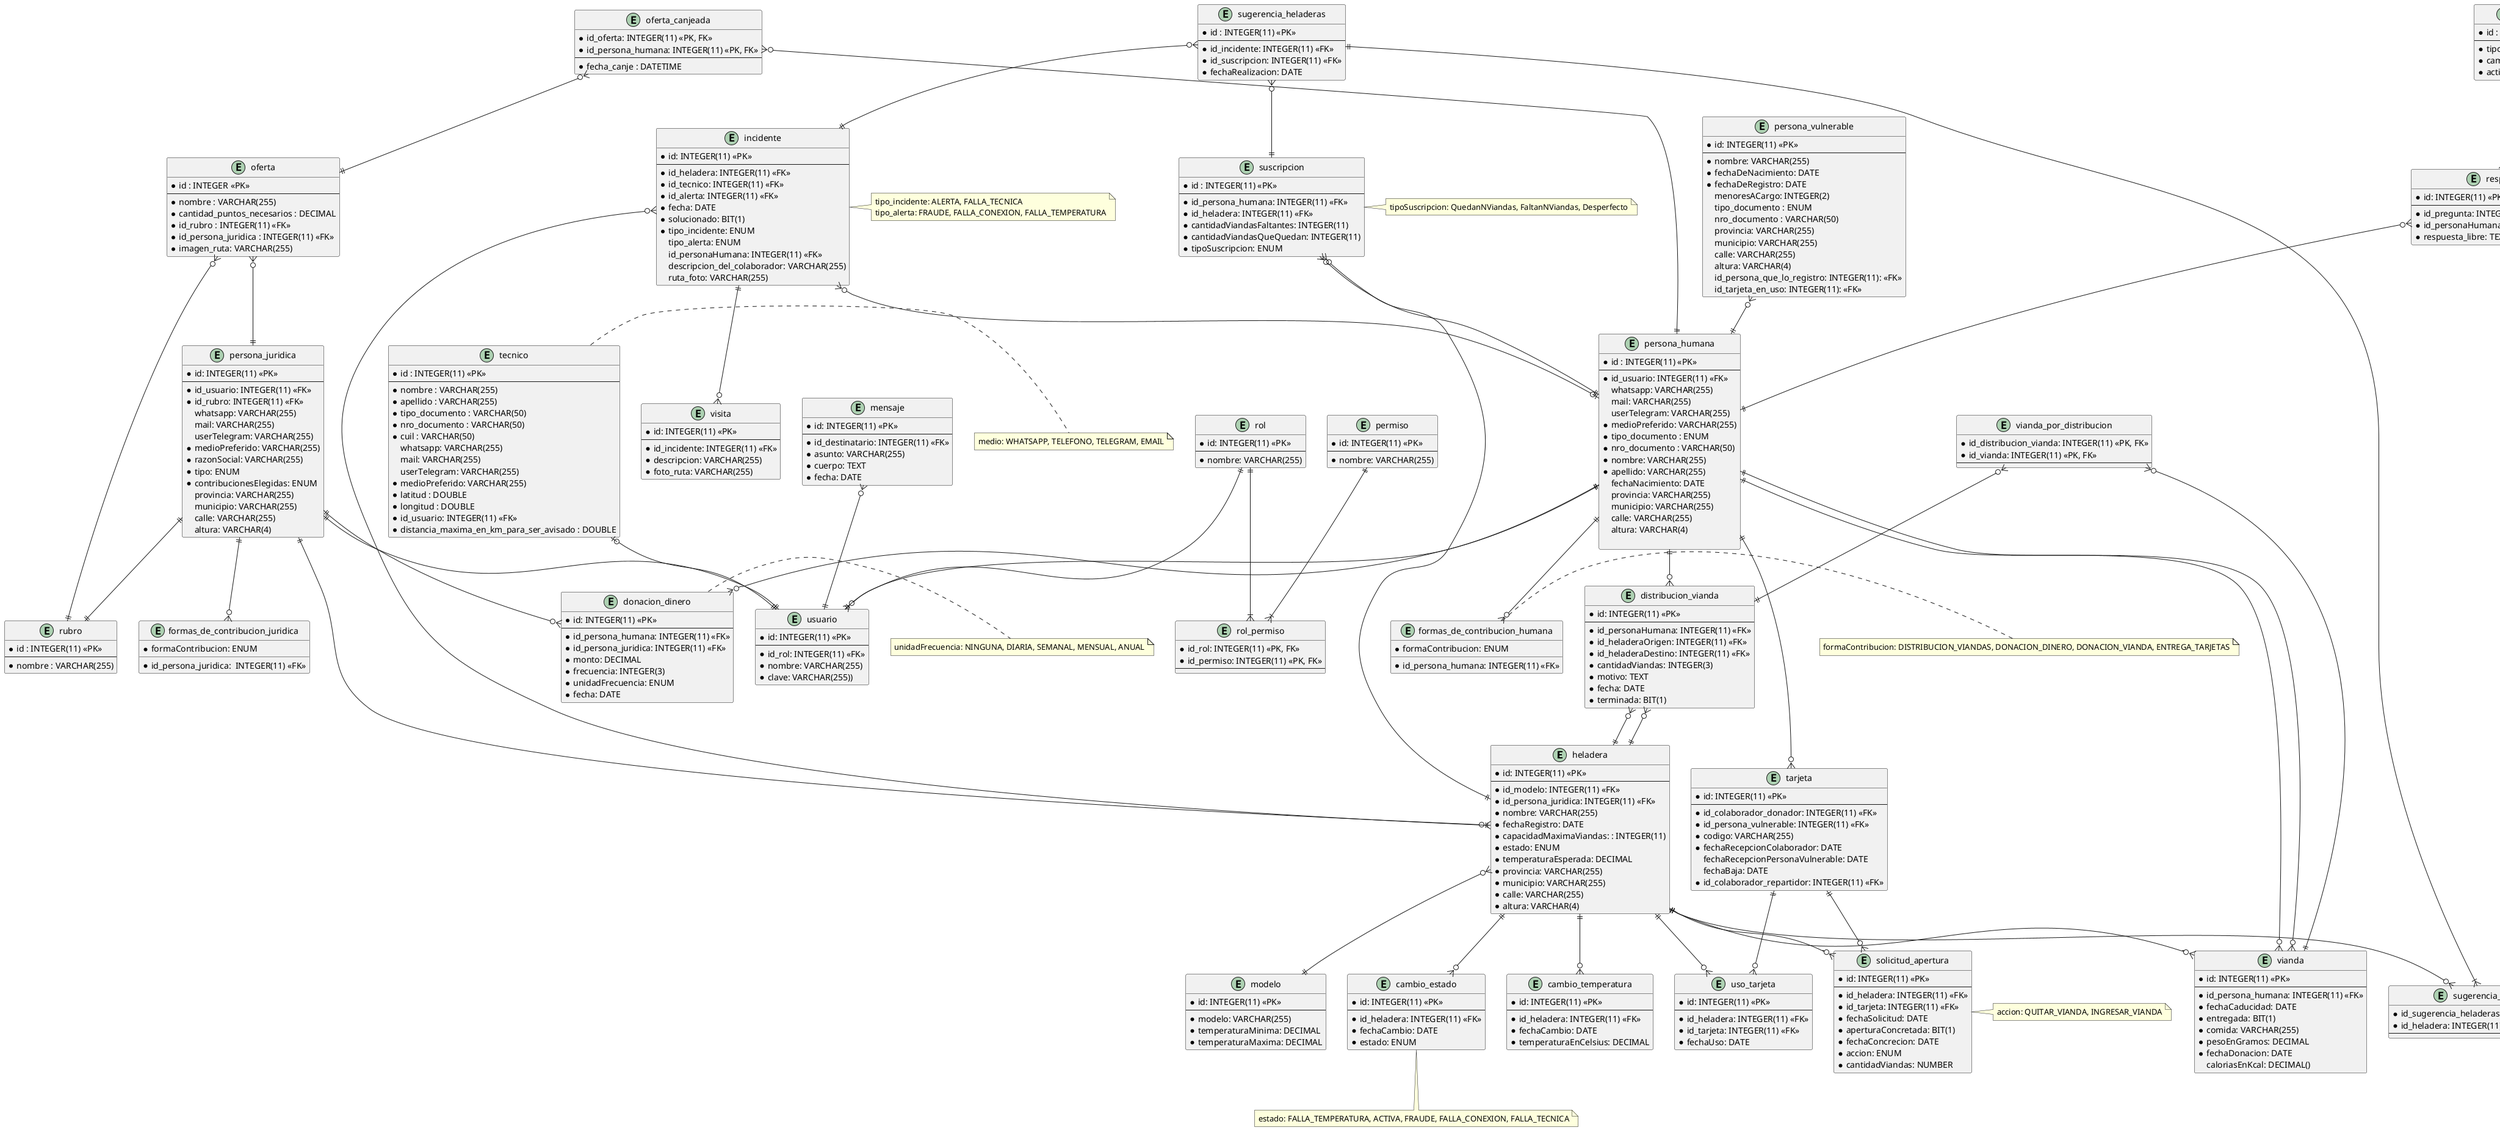 @startuml diagramaEntidadRelacion.

entity heladera {
  * id: INTEGER(11) <<PK>>
  --
  * id_modelo: INTEGER(11) <<FK>>
  * id_persona_juridica: INTEGER(11) <<FK>>
  * nombre: VARCHAR(255)
  * fechaRegistro: DATE
  * capacidadMaximaViandas: : INTEGER(11)
  * estado: ENUM
  * temperaturaEsperada: DECIMAL
  * provincia: VARCHAR(255)
  * municipio: VARCHAR(255)
  * calle: VARCHAR(255)
  * altura: VARCHAR(4)
}

entity modelo {
 * id: INTEGER(11) <<PK>>
 --
 * modelo: VARCHAR(255)
 * temperaturaMinima: DECIMAL
 * temperaturaMaxima: DECIMAL
}

entity cambio_estado {
 * id: INTEGER(11) <<PK>>
 --
 * id_heladera: INTEGER(11) <<FK>>
 * fechaCambio: DATE
 * estado: ENUM
}

note bottom
estado: FALLA_TEMPERATURA, ACTIVA, FRAUDE, FALLA_CONEXION, FALLA_TECNICA
end note

entity cambio_temperatura {
 * id: INTEGER(11) <<PK>>
 --
 * id_heladera: INTEGER(11) <<FK>>
 * fechaCambio: DATE
 * temperaturaEnCelsius: DECIMAL
}

entity solicitud_apertura {
 * id: INTEGER(11) <<PK>>
 --
 * id_heladera: INTEGER(11) <<FK>>
 * id_tarjeta: INTEGER(11) <<FK>>
 * fechaSolicitud: DATE
 * aperturaConcretada: BIT(1)
 * fechaConcrecion: DATE
 * accion: ENUM
 * cantidadViandas: NUMBER
}
note right
accion: QUITAR_VIANDA, INGRESAR_VIANDA
end note

entity tarjeta {
 * id: INTEGER(11) <<PK>>
 --
 * id_colaborador_donador: INTEGER(11) <<FK>>
 * id_persona_vulnerable: INTEGER(11) <<FK>>
 * codigo: VARCHAR(255)
 * fechaRecepcionColaborador: DATE
  fechaRecepcionPersonaVulnerable: DATE
  fechaBaja: DATE
 * id_colaborador_repartidor: INTEGER(11) <<FK>>
}

entity uso_tarjeta {
 * id: INTEGER(11) <<PK>>
 --
 * id_heladera: INTEGER(11) <<FK>>
 * id_tarjeta: INTEGER(11) <<FK>>
 * fechaUso: DATE
}

entity vianda {
 * id: INTEGER(11) <<PK>>
 --
 * id_persona_humana: INTEGER(11) <<FK>>
 * fechaCaducidad: DATE
 * entregada: BIT(1)
 * comida: VARCHAR(255)
 * pesoEnGramos: DECIMAL
 * fechaDonacion: DATE
 caloriasEnKcal: DECIMAL()
}

entity persona_vulnerable {
 * id: INTEGER(11) <<PK>>
 --
 * nombre: VARCHAR(255)
 * fechaDeNacimiento: DATE
 * fechaDeRegistro: DATE
 menoresACargo: INTEGER(2)
 tipo_documento : ENUM
 nro_documento : VARCHAR(50)
 provincia: VARCHAR(255)
 municipio: VARCHAR(255)
 calle: VARCHAR(255)
 altura: VARCHAR(4)
 id_persona_que_lo_registro: INTEGER(11): <<FK>>
 id_tarjeta_en_uso: INTEGER(11): <<FK>>
}

entity persona_humana {
  * id : INTEGER(11) <<PK>>
  --
  * id_usuario: INTEGER(11) <<FK>>
  whatsapp: VARCHAR(255)
  mail: VARCHAR(255)
  userTelegram: VARCHAR(255)
  * medioPreferido: VARCHAR(255)
  * tipo_documento : ENUM
  * nro_documento : VARCHAR(50)
  * nombre: VARCHAR(255)
  * apellido: VARCHAR(255)
  fechaNacimiento: DATE
  provincia: VARCHAR(255)
  municipio: VARCHAR(255)
  calle: VARCHAR(255)
  altura: VARCHAR(4)

}

entity formas_de_contribucion_humana {
    '* id: INTEGER(11) <<PK>>
    * id_persona_humana: INTEGER(11) <<FK>>
    * formaContribucion: ENUM
}
note right
formaContribucion: DISTRIBUCION_VIANDAS, DONACION_DINERO, DONACION_VIANDA, ENTREGA_TARJETAS
end note

entity formas_de_contribucion_juridica {
    '* id: INTEGER(11) <<PK>>
    * id_persona_juridica:  INTEGER(11) <<FK>>
    * formaContribucion: ENUM
}

entity respuesta{
  *id: INTEGER(11) <<PK>>
  --
  *id_pregunta: INTEGER(11) <<FK>>
  *id_personaHumana: INTEGER(11) <<FK>>
  *respuesta_libre: TEXT
}

entity opcion_respuesta{
 * id_respuesta: INTEGER(11) <<PK, FK>>
 * id_opcion: INTEGER(11) <<PK, FK>>
 --
}

entity pregunta{
 * id : INTEGER(11) <<PK>>
 --
 * tipo: ENUM
 * campo: TEXT
 * activa: BIT(1)
}

entity opcion_pregunta{
 * id_pregunta: INTEGER(11) <<PK, FK>>
 * id_opcion: INTEGER(11) <<PK, FK>>
 --
}

entity opcion{
 * id : INTEGER(11) <<PK>>
 --
 * campo : VARCHAR(100)
}

entity distribucion_vianda {
 * id: INTEGER(11) <<PK>>
 --
 * id_personaHumana: INTEGER(11) <<FK>>
 * id_heladeraOrigen: INTEGER(11) <<FK>>
 * id_heladeraDestino: INTEGER(11) <<FK>>
 * cantidadViandas: INTEGER(3)
 * motivo: TEXT
 * fecha: DATE
 * terminada: BIT(1)
}

entity vianda_por_distribucion {
 * id_distribucion_vianda: INTEGER(11) <<PK, FK>>
 * id_vianda: INTEGER(11) <<PK, FK>>
 --
}

entity donacion_dinero {
 * id: INTEGER(11) <<PK>>
 --
 * id_persona_humana: INTEGER(11) <<FK>>
 * id_persona_juridica: INTEGER(11) <<FK>>
 * monto: DECIMAL
 * frecuencia: INTEGER(3)
 * unidadFrecuencia: ENUM
 * fecha: DATE
}

note right
unidadFrecuencia: NINGUNA, DIARIA, SEMANAL, MENSUAL, ANUAL
end note

entity persona_juridica {
 * id: INTEGER(11) <<PK>>
 --
 * id_usuario: INTEGER(11) <<FK>>
 * id_rubro: INTEGER(11) <<FK>>
 whatsapp: VARCHAR(255)
 mail: VARCHAR(255)
 userTelegram: VARCHAR(255)
 * medioPreferido: VARCHAR(255)
 * razonSocial: VARCHAR(255)
 * tipo: ENUM
 * contribucionesElegidas: ENUM
 provincia: VARCHAR(255)
 municipio: VARCHAR(255)
 calle: VARCHAR(255)
 altura: VARCHAR(4)
 'En caso de poseer, puede indicar una dirección
}

entity oferta_canjeada {
  *id_oferta: INTEGER(11) <<PK, FK>>
  *id_persona_humana: INTEGER(11) <<PK, FK>>
  --
  * fecha_canje : DATETIME
}

entity oferta {
  * id : INTEGER <<PK>>
  --
  * nombre : VARCHAR(255)
  * cantidad_puntos_necesarios : DECIMAL
  * id_rubro : INTEGER(11) <<FK>>
  * id_persona_juridica : INTEGER(11) <<FK>>
  * imagen_ruta: VARCHAR(255)
}

entity rubro {
  * id : INTEGER(11) <<PK>>
  --
  * nombre : VARCHAR(255)
}

entity incidente {
 * id: INTEGER(11) <<PK>>
 --
 * id_heladera: INTEGER(11) <<FK>>
 * id_tecnico: INTEGER(11) <<FK>>
 * id_alerta: INTEGER(11) <<FK>>
 * fecha: DATE
 * solucionado: BIT(1)
 * tipo_incidente: ENUM
 tipo_alerta: ENUM
 id_personaHumana: INTEGER(11) <<FK>>
 descripcion_del_colaborador: VARCHAR(255)
 ruta_foto: VARCHAR(255)
}

note right
tipo_incidente: ALERTA, FALLA_TECNICA
tipo_alerta: FRAUDE, FALLA_CONEXION, FALLA_TEMPERATURA
end note

entity visita {
 * id: INTEGER(11) <<PK>>
 --
 * id_incidente: INTEGER(11) <<FK>>
 * descripcion: VARCHAR(255)
 * foto_ruta: VARCHAR(255)
}

entity mensaje {
 * id: INTEGER(11) <<PK>>
 --
 * id_destinatario: INTEGER(11) <<FK>>
 * asunto: VARCHAR(255)
 * cuerpo: TEXT
 * fecha: DATE
}

entity usuario {
 * id: INTEGER(11) <<PK>>
 --
 * id_rol: INTEGER(11) <<FK>>
 * nombre: VARCHAR(255)
 * clave: VARCHAR(255))
}

entity rol {
 * id: INTEGER(11) <<PK>>
 --
 * nombre: VARCHAR(255)
}

entity rol_permiso {
 * id_rol: INTEGER(11) <<PK, FK>>
 * id_permiso: INTEGER(11) <<PK, FK>>
 --
}

entity permiso {
 * id: INTEGER(11) <<PK>>
 --
 * nombre: VARCHAR(255)
}

entity tecnico {
  * id : INTEGER(11) <<PK>>
  --
  * nombre : VARCHAR(255)
  * apellido : VARCHAR(255)
  * tipo_documento : VARCHAR(50)
  * nro_documento : VARCHAR(50)
  * cuil : VARCHAR(50)
  whatsapp: VARCHAR(255)
  mail: VARCHAR(255)
  userTelegram: VARCHAR(255)
  * medioPreferido: VARCHAR(255)
  * latitud : DOUBLE
  * longitud : DOUBLE
  * id_usuario: INTEGER(11) <<FK>>
  * distancia_maxima_en_km_para_ser_avisado : DOUBLE
}

note right
medio: WHATSAPP, TELEFONO, TELEGRAM, EMAIL
end note

entity sugerencia_heladeras {
 * id : INTEGER(11) <<PK>>
 --
 * id_incidente: INTEGER(11) <<FK>>
 * id_suscripcion: INTEGER(11) <<FK>>
 * fechaRealizacion: DATE
}

entity sugerencia_distribucion {
 * id_sugerencia_heladeras: INTEGER(11) <<PK, FK>>
 * id_heladera: INTEGER(11) <<PK, FK>>
 --
}

entity suscripcion {
 * id : INTEGER(11) <<PK>>
 --
 * id_persona_humana: INTEGER(11) <<FK>>
 * id_heladera: INTEGER(11) <<FK>>
 * cantidadViandasFaltantes: INTEGER(11)
 * cantidadViandasQueQuedan: INTEGER(11)
 * tipoSuscripcion: ENUM
}

note right
tipoSuscripcion: QuedanNViandas, FaltanNViandas, Desperfecto
end note

'TODO - Revisar: Quedo separado del resto del diagrama
entity reporte {
 * id : INTEGER(11) <<PK>>
 --
 * fechaAlta: DATE
}

entity tipo_reporte {
 * id : INTEGER(11) <<PK>>
 --
 * id_reporte: INTEGER(11) <<FK>>
 * tipoDeReporte: ENUM
 * promedio: DECIMAL
 * total: NUMBER
 * urlArchivoPDF: VARCHAR(255)
}

suscripcion }o--|| heladera
suscripcion }o--|| persona_humana

tecnico |o--|| usuario

heladera ||--o{ vianda
heladera ||--o{ cambio_estado
heladera ||--o{ cambio_temperatura
heladera ||--o{ solicitud_apertura
heladera ||--o{ uso_tarjeta
heladera }o--|| modelo

tarjeta ||--o{ uso_tarjeta
tarjeta ||--o{ solicitud_apertura

persona_humana ||--o{ distribucion_vianda
persona_humana ||--o{ donacion_dinero
persona_juridica ||--o{ donacion_dinero
persona_humana ||--o{ vianda
persona_humana ||--o{ tarjeta
persona_humana ||--o{ vianda

persona_vulnerable }o--|| persona_humana

incidente ||--o{ visita
incidente }o--|| heladera
incidente }o--o| persona_humana

oferta }o--|| rubro
oferta_canjeada }o--|| oferta
oferta_canjeada }o--|| persona_humana
oferta }o--|| persona_juridica

respuesta ||--o{ opcion_respuesta
opcion ||--o{ opcion_respuesta
pregunta ||--o{ respuesta
pregunta ||--o{ opcion_pregunta
opcion ||--o{ opcion_pregunta
respuesta }o--|| persona_humana

rol ||--|{ rol_permiso
permiso ||--|{ rol_permiso
rol ||--o{ usuario

persona_humana ||--|| usuario

mensaje }o--|| usuario

sugerencia_heladeras ||--|{ sugerencia_distribucion
heladera ||--o{ sugerencia_distribucion
sugerencia_heladeras }o--|| suscripcion
sugerencia_heladeras }o--|| incidente

'heladera origen
distribucion_vianda }o--|| heladera
'heladera destino
distribucion_vianda }o--|| heladera

vianda_por_distribucion }o--|| distribucion_vianda
vianda_por_distribucion }o--|| vianda

persona_juridica ||--|| usuario
persona_juridica ||--|| rubro
persona_juridica ||--o{ heladera

persona_humana ||--o{ formas_de_contribucion_humana
persona_juridica ||--o{ formas_de_contribucion_juridica

reporte ||--|{ tipo_reporte
@enduml



